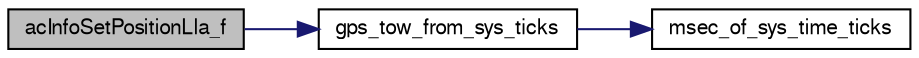 digraph "acInfoSetPositionLla_f"
{
  edge [fontname="FreeSans",fontsize="10",labelfontname="FreeSans",labelfontsize="10"];
  node [fontname="FreeSans",fontsize="10",shape=record];
  rankdir="LR";
  Node1 [label="acInfoSetPositionLla_f",height=0.2,width=0.4,color="black", fillcolor="grey75", style="filled", fontcolor="black"];
  Node1 -> Node2 [color="midnightblue",fontsize="10",style="solid",fontname="FreeSans"];
  Node2 [label="gps_tow_from_sys_ticks",height=0.2,width=0.4,color="black", fillcolor="white", style="filled",URL="$gps_8c.html#ad68ada7274989a4c9f08bc06d74ee5bd",tooltip="Convert time in sys_time ticks to GPS time of week. "];
  Node2 -> Node3 [color="midnightblue",fontsize="10",style="solid",fontname="FreeSans"];
  Node3 [label="msec_of_sys_time_ticks",height=0.2,width=0.4,color="black", fillcolor="white", style="filled",URL="$sys__time_8h.html#ab67b78f01783839deb76623ff83981dd"];
}
